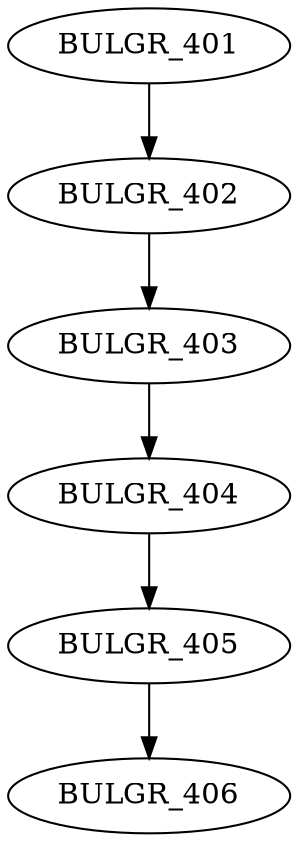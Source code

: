 digraph G {
    edge [color=black];
    BULGR_401 -> BULGR_402;
    edge [color=black];
    BULGR_402 -> BULGR_403;
    edge [color=black];
    BULGR_403 -> BULGR_404;
    edge [color=black];
    BULGR_404 -> BULGR_405;
    edge [color=black];
    BULGR_405 -> BULGR_406;
}
